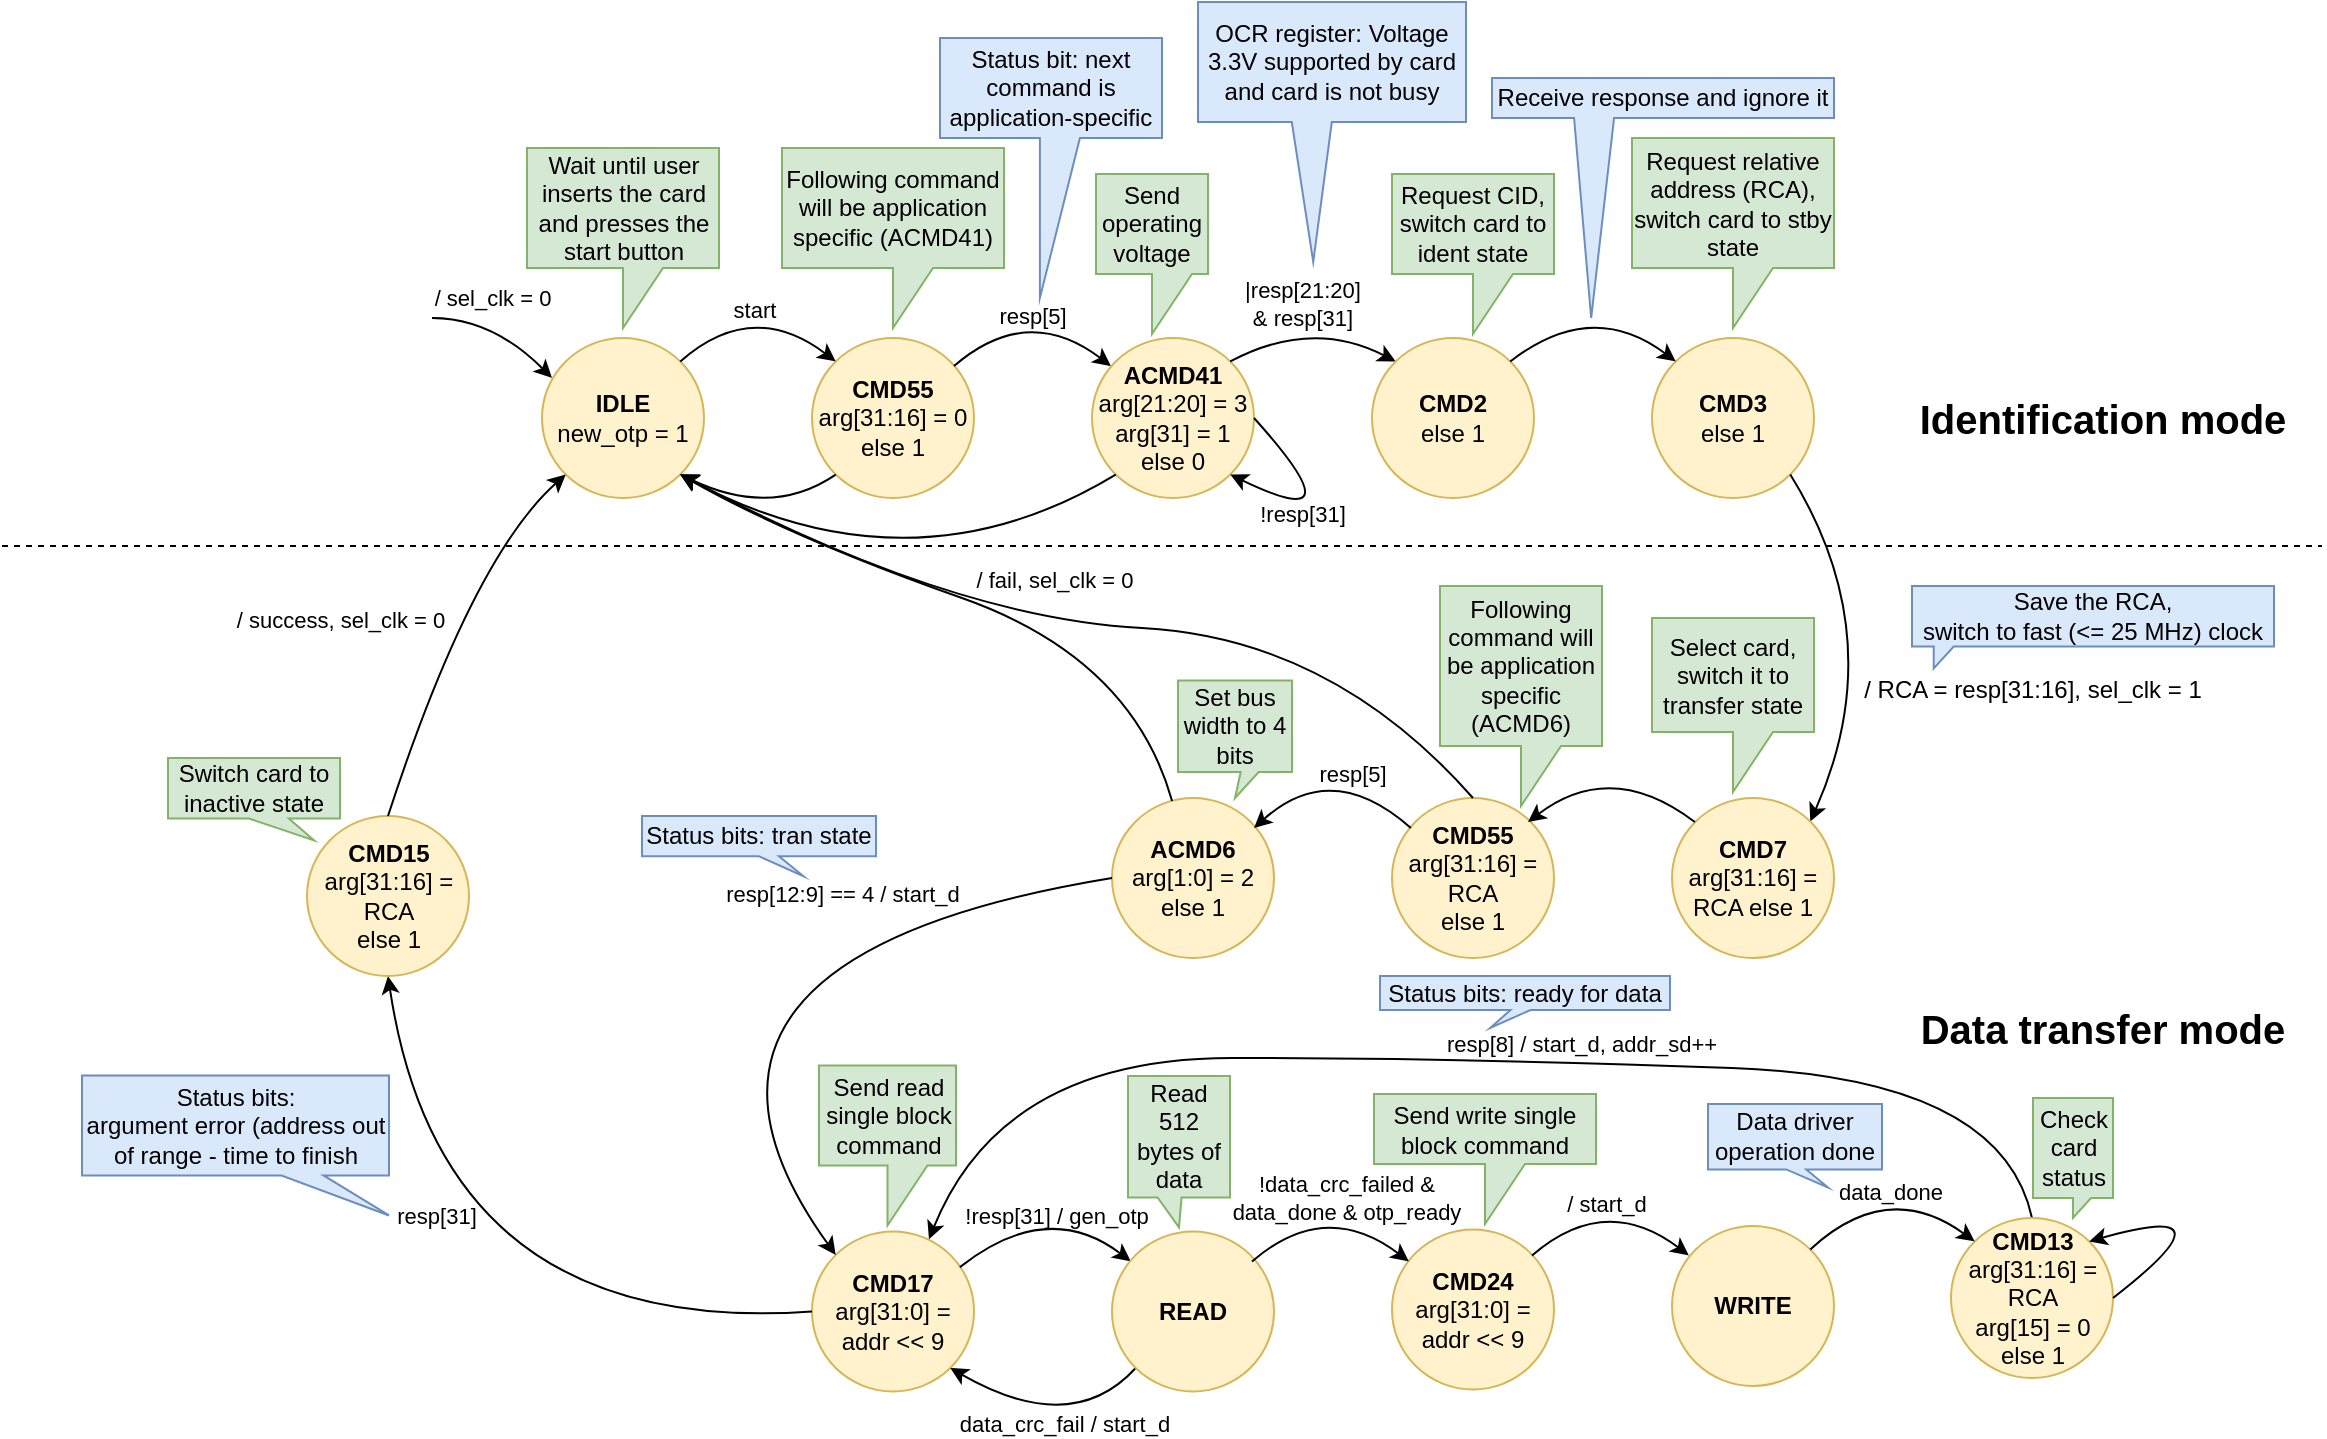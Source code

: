 <mxfile version="20.8.10" type="device"><diagram id="W-F6sWLnjnpeOiXVLfIf" name="Страница 1"><mxGraphModel dx="918" dy="593" grid="1" gridSize="10" guides="1" tooltips="1" connect="1" arrows="1" fold="1" page="1" pageScale="1" pageWidth="1169" pageHeight="827" math="0" shadow="0"><root><mxCell id="0"/><mxCell id="1" parent="0"/><mxCell id="KcrwTRFAVIsgEg5xFYBQ-48" value="&lt;b&gt;IDLE&lt;/b&gt;&lt;br&gt;new_otp = 1" style="ellipse;whiteSpace=wrap;html=1;aspect=fixed;fillColor=#fff2cc;strokeColor=#d6b656;" parent="1" vertex="1"><mxGeometry x="270" y="230" width="81" height="80" as="geometry"/></mxCell><mxCell id="KcrwTRFAVIsgEg5xFYBQ-49" value="&lt;b&gt;CMD55&lt;br&gt;&lt;/b&gt;arg[31:16] = 0&lt;br&gt;else 1" style="ellipse;whiteSpace=wrap;html=1;aspect=fixed;fillColor=#fff2cc;strokeColor=#d6b656;" parent="1" vertex="1"><mxGeometry x="405" y="230" width="81" height="80" as="geometry"/></mxCell><mxCell id="KcrwTRFAVIsgEg5xFYBQ-50" value="" style="curved=1;endArrow=classic;html=1;rounded=0;" parent="1" edge="1"><mxGeometry width="50" height="50" relative="1" as="geometry"><mxPoint x="215" y="220" as="sourcePoint"/><mxPoint x="275" y="250" as="targetPoint"/><Array as="points"><mxPoint x="245.0" y="220"/></Array></mxGeometry></mxCell><mxCell id="V_0UxdWH2Facl6ypG54b-16" value="/ sel_clk = 0" style="edgeLabel;html=1;align=center;verticalAlign=middle;resizable=0;points=[];" parent="KcrwTRFAVIsgEg5xFYBQ-50" vertex="1" connectable="0"><mxGeometry x="-0.392" y="-4" relative="1" as="geometry"><mxPoint x="8" y="-14" as="offset"/></mxGeometry></mxCell><mxCell id="KcrwTRFAVIsgEg5xFYBQ-52" value="" style="curved=1;endArrow=classic;html=1;rounded=0;entryX=0;entryY=0;entryDx=0;entryDy=0;exitX=1;exitY=0;exitDx=0;exitDy=0;" parent="1" source="KcrwTRFAVIsgEg5xFYBQ-48" target="KcrwTRFAVIsgEg5xFYBQ-49" edge="1"><mxGeometry width="50" height="50" relative="1" as="geometry"><mxPoint x="350" y="250" as="sourcePoint"/><mxPoint x="400" y="200" as="targetPoint"/><Array as="points"><mxPoint x="375" y="210"/></Array></mxGeometry></mxCell><mxCell id="KcrwTRFAVIsgEg5xFYBQ-53" value="start" style="edgeLabel;html=1;align=center;verticalAlign=middle;resizable=0;points=[];" parent="KcrwTRFAVIsgEg5xFYBQ-52" vertex="1" connectable="0"><mxGeometry x="-0.276" y="-9" relative="1" as="geometry"><mxPoint x="3" y="-9" as="offset"/></mxGeometry></mxCell><mxCell id="KcrwTRFAVIsgEg5xFYBQ-54" value="&lt;b&gt;ACMD41&lt;/b&gt;&lt;br&gt;arg[21:20] = 3&lt;br&gt;arg[31] = 1&lt;br&gt;else 0" style="ellipse;whiteSpace=wrap;html=1;aspect=fixed;fillColor=#fff2cc;strokeColor=#d6b656;" parent="1" vertex="1"><mxGeometry x="545" y="230" width="81" height="80" as="geometry"/></mxCell><mxCell id="KcrwTRFAVIsgEg5xFYBQ-57" value="" style="curved=1;endArrow=classic;html=1;rounded=0;entryX=0;entryY=0;entryDx=0;entryDy=0;exitX=1;exitY=0;exitDx=0;exitDy=0;" parent="1" edge="1"><mxGeometry width="50" height="50" relative="1" as="geometry"><mxPoint x="476" y="244" as="sourcePoint"/><mxPoint x="554.431" y="244" as="targetPoint"/><Array as="points"><mxPoint x="512.716" y="212.284"/></Array></mxGeometry></mxCell><mxCell id="O6xWV5hV_0OxlYaLfOpM-2" value="resp[5]" style="edgeLabel;html=1;align=center;verticalAlign=middle;resizable=0;points=[];" parent="KcrwTRFAVIsgEg5xFYBQ-57" vertex="1" connectable="0"><mxGeometry x="-0.367" y="-7" relative="1" as="geometry"><mxPoint x="10" y="-10" as="offset"/></mxGeometry></mxCell><mxCell id="6fM3Hw9QbUDeKjKxUOuF-47" value="" style="curved=1;endArrow=classic;html=1;rounded=0;exitX=1;exitY=0;exitDx=0;exitDy=0;entryX=0;entryY=0;entryDx=0;entryDy=0;" parent="1" source="KcrwTRFAVIsgEg5xFYBQ-54" target="6fM3Hw9QbUDeKjKxUOuF-49" edge="1"><mxGeometry width="50" height="50" relative="1" as="geometry"><mxPoint x="425" y="270" as="sourcePoint"/><mxPoint x="755" y="250" as="targetPoint"/><Array as="points"><mxPoint x="655" y="220"/></Array></mxGeometry></mxCell><mxCell id="6fM3Hw9QbUDeKjKxUOuF-48" value="|resp[21:20]&lt;br&gt;&amp;amp; resp[31]" style="edgeLabel;html=1;align=center;verticalAlign=middle;resizable=0;points=[];" parent="6fM3Hw9QbUDeKjKxUOuF-47" vertex="1" connectable="0"><mxGeometry x="0.339" y="-23" relative="1" as="geometry"><mxPoint x="-9" y="-35" as="offset"/></mxGeometry></mxCell><mxCell id="6fM3Hw9QbUDeKjKxUOuF-49" value="&lt;b&gt;CMD2&lt;/b&gt;&lt;br&gt;else 1" style="ellipse;whiteSpace=wrap;html=1;aspect=fixed;fillColor=#fff2cc;strokeColor=#d6b656;" parent="1" vertex="1"><mxGeometry x="685" y="230" width="81" height="80" as="geometry"/></mxCell><mxCell id="6fM3Hw9QbUDeKjKxUOuF-52" value="" style="curved=1;endArrow=classic;html=1;rounded=0;exitX=0;exitY=1;exitDx=0;exitDy=0;entryX=1;entryY=1;entryDx=0;entryDy=0;" parent="1" source="KcrwTRFAVIsgEg5xFYBQ-54" target="KcrwTRFAVIsgEg5xFYBQ-48" edge="1"><mxGeometry width="50" height="50" relative="1" as="geometry"><mxPoint x="623.284" y="308.284" as="sourcePoint"/><mxPoint x="595" y="320" as="targetPoint"/><Array as="points"><mxPoint x="455" y="360"/></Array></mxGeometry></mxCell><mxCell id="6fM3Hw9QbUDeKjKxUOuF-54" value="&lt;b&gt;CMD3&lt;/b&gt;&lt;br&gt;else 1" style="ellipse;whiteSpace=wrap;html=1;aspect=fixed;fillColor=#fff2cc;strokeColor=#d6b656;" parent="1" vertex="1"><mxGeometry x="825" y="230" width="81" height="80" as="geometry"/></mxCell><mxCell id="6fM3Hw9QbUDeKjKxUOuF-55" value="" style="curved=1;endArrow=classic;html=1;rounded=0;exitX=1;exitY=0;exitDx=0;exitDy=0;entryX=0;entryY=0;entryDx=0;entryDy=0;" parent="1" source="6fM3Hw9QbUDeKjKxUOuF-49" target="6fM3Hw9QbUDeKjKxUOuF-54" edge="1"><mxGeometry width="50" height="50" relative="1" as="geometry"><mxPoint x="615" y="260" as="sourcePoint"/><mxPoint x="665" y="210" as="targetPoint"/><Array as="points"><mxPoint x="795" y="210"/></Array></mxGeometry></mxCell><mxCell id="6fM3Hw9QbUDeKjKxUOuF-58" value="/ RCA = resp[31:16], sel_clk = 1" style="text;html=1;align=center;verticalAlign=middle;resizable=0;points=[];autosize=1;strokeColor=none;fillColor=none;" parent="1" vertex="1"><mxGeometry x="920" y="391" width="190" height="30" as="geometry"/></mxCell><mxCell id="6fM3Hw9QbUDeKjKxUOuF-59" value="" style="curved=1;endArrow=classic;html=1;rounded=0;exitX=1;exitY=1;exitDx=0;exitDy=0;entryX=1;entryY=0;entryDx=0;entryDy=0;" parent="1" source="6fM3Hw9QbUDeKjKxUOuF-54" target="6fM3Hw9QbUDeKjKxUOuF-60" edge="1"><mxGeometry width="50" height="50" relative="1" as="geometry"><mxPoint x="835" y="450" as="sourcePoint"/><mxPoint x="865" y="380" as="targetPoint"/><Array as="points"><mxPoint x="945" y="380"/></Array></mxGeometry></mxCell><mxCell id="6fM3Hw9QbUDeKjKxUOuF-60" value="&lt;b&gt;CMD7&lt;/b&gt;&lt;br&gt;arg[31:16] = RCA else 1" style="ellipse;whiteSpace=wrap;html=1;aspect=fixed;fillColor=#fff2cc;strokeColor=#d6b656;" parent="1" vertex="1"><mxGeometry x="835" y="460" width="81" height="80" as="geometry"/></mxCell><mxCell id="O6xWV5hV_0OxlYaLfOpM-1" value="&lt;b&gt;CMD55&lt;/b&gt;&lt;br&gt;arg[31:16] = RCA&lt;br&gt;else 1" style="ellipse;whiteSpace=wrap;html=1;aspect=fixed;fillColor=#fff2cc;strokeColor=#d6b656;" parent="1" vertex="1"><mxGeometry x="695" y="460" width="81" height="80" as="geometry"/></mxCell><mxCell id="iV3B52UpifQztuAh5zCx-1" value="" style="curved=1;endArrow=none;html=1;rounded=0;exitX=1;exitY=0;exitDx=0;exitDy=0;entryX=0;entryY=0;entryDx=0;entryDy=0;startArrow=classic;startFill=1;endFill=0;" parent="1" edge="1"><mxGeometry width="50" height="50" relative="1" as="geometry"><mxPoint x="763" y="472" as="sourcePoint"/><mxPoint x="846.431" y="472.0" as="targetPoint"/><Array as="points"><mxPoint x="804.716" y="440.284"/></Array></mxGeometry></mxCell><mxCell id="iV3B52UpifQztuAh5zCx-2" value="&lt;b&gt;ACMD6&lt;/b&gt;&lt;br&gt;arg[1:0] = 2&lt;br&gt;else 1" style="ellipse;whiteSpace=wrap;html=1;aspect=fixed;fillColor=#fff2cc;strokeColor=#d6b656;" parent="1" vertex="1"><mxGeometry x="555" y="460" width="81" height="80" as="geometry"/></mxCell><mxCell id="iV3B52UpifQztuAh5zCx-3" value="" style="curved=1;endArrow=none;html=1;rounded=0;entryX=0;entryY=0;entryDx=0;entryDy=0;exitX=1;exitY=0;exitDx=0;exitDy=0;startArrow=classic;startFill=1;endFill=0;" parent="1" edge="1"><mxGeometry width="50" height="50" relative="1" as="geometry"><mxPoint x="626" y="475" as="sourcePoint"/><mxPoint x="704.431" y="475" as="targetPoint"/><Array as="points"><mxPoint x="665" y="440"/></Array></mxGeometry></mxCell><mxCell id="iV3B52UpifQztuAh5zCx-4" value="resp[5]" style="edgeLabel;html=1;align=center;verticalAlign=middle;resizable=0;points=[];" parent="iV3B52UpifQztuAh5zCx-3" vertex="1" connectable="0"><mxGeometry x="-0.367" y="-7" relative="1" as="geometry"><mxPoint x="19" y="-10" as="offset"/></mxGeometry></mxCell><mxCell id="iV3B52UpifQztuAh5zCx-8" value="&lt;b&gt;CMD17&lt;/b&gt;&lt;br&gt;arg[31:0] = addr &amp;lt;&amp;lt; 9" style="ellipse;whiteSpace=wrap;html=1;aspect=fixed;fillColor=#fff2cc;strokeColor=#d6b656;" parent="1" vertex="1"><mxGeometry x="405" y="676.72" width="81" height="80" as="geometry"/></mxCell><mxCell id="iV3B52UpifQztuAh5zCx-9" value="" style="curved=1;endArrow=none;html=1;rounded=0;exitX=0;exitY=0;exitDx=0;exitDy=0;startArrow=classic;startFill=1;endFill=0;entryX=0;entryY=0.5;entryDx=0;entryDy=0;" parent="1" source="iV3B52UpifQztuAh5zCx-8" target="iV3B52UpifQztuAh5zCx-2" edge="1"><mxGeometry width="50" height="50" relative="1" as="geometry"><mxPoint x="348" y="472.0" as="sourcePoint"/><mxPoint x="310.5" y="540" as="targetPoint"/><Array as="points"><mxPoint x="310" y="540"/></Array></mxGeometry></mxCell><mxCell id="iV3B52UpifQztuAh5zCx-10" value="resp[12:9] == 4 / start_d" style="edgeLabel;html=1;align=center;verticalAlign=middle;resizable=0;points=[];" parent="iV3B52UpifQztuAh5zCx-9" vertex="1" connectable="0"><mxGeometry x="0.233" y="-13" relative="1" as="geometry"><mxPoint x="26" y="-32" as="offset"/></mxGeometry></mxCell><mxCell id="iV3B52UpifQztuAh5zCx-11" value="&lt;b&gt;CMD24&lt;/b&gt;&lt;br&gt;arg[31:0] = addr &amp;lt;&amp;lt; 9" style="ellipse;whiteSpace=wrap;html=1;aspect=fixed;fillColor=#fff2cc;strokeColor=#d6b656;" parent="1" vertex="1"><mxGeometry x="695" y="675.72" width="81" height="80" as="geometry"/></mxCell><mxCell id="iV3B52UpifQztuAh5zCx-12" value="" style="curved=1;endArrow=classic;html=1;rounded=0;entryX=0;entryY=0;entryDx=0;entryDy=0;exitX=0.913;exitY=0.223;exitDx=0;exitDy=0;exitPerimeter=0;" parent="1" source="iV3B52UpifQztuAh5zCx-8" edge="1"><mxGeometry width="50" height="50" relative="1" as="geometry"><mxPoint x="486" y="691.72" as="sourcePoint"/><mxPoint x="564.431" y="691.72" as="targetPoint"/><Array as="points"><mxPoint x="522.716" y="660.004"/></Array></mxGeometry></mxCell><mxCell id="iV3B52UpifQztuAh5zCx-13" value="!resp[31] / gen_otp" style="edgeLabel;html=1;align=center;verticalAlign=middle;resizable=0;points=[];labelBackgroundColor=none;" parent="iV3B52UpifQztuAh5zCx-12" vertex="1" connectable="0"><mxGeometry x="-0.367" y="-7" relative="1" as="geometry"><mxPoint x="17" y="-10" as="offset"/></mxGeometry></mxCell><mxCell id="iV3B52UpifQztuAh5zCx-14" value="" style="curved=1;endArrow=classic;html=1;rounded=0;entryX=0.722;entryY=0.049;entryDx=0;entryDy=0;exitX=0.5;exitY=0;exitDx=0;exitDy=0;entryPerimeter=0;" parent="1" source="VsDgVY1mapcM0dcm-Scq-1" target="iV3B52UpifQztuAh5zCx-8" edge="1"><mxGeometry width="50" height="50" relative="1" as="geometry"><mxPoint x="545" y="570" as="sourcePoint"/><mxPoint x="492.84" y="513.6" as="targetPoint"/><Array as="points"><mxPoint x="1000" y="600"/><mxPoint x="730" y="590"/><mxPoint x="500" y="590"/></Array></mxGeometry></mxCell><mxCell id="2bQfTvNvb8pTR67cu4QD-1" value="&amp;nbsp;resp[8] / start_d, addr_sd++" style="edgeLabel;html=1;align=center;verticalAlign=middle;resizable=0;points=[];" parent="iV3B52UpifQztuAh5zCx-14" vertex="1" connectable="0"><mxGeometry x="-0.223" y="13" relative="1" as="geometry"><mxPoint x="-23" y="-23" as="offset"/></mxGeometry></mxCell><mxCell id="iV3B52UpifQztuAh5zCx-16" value="" style="curved=1;endArrow=classic;html=1;rounded=0;exitX=0;exitY=0.5;exitDx=0;exitDy=0;entryX=0.5;entryY=1;entryDx=0;entryDy=0;" parent="1" source="iV3B52UpifQztuAh5zCx-8" target="iV3B52UpifQztuAh5zCx-20" edge="1"><mxGeometry width="50" height="50" relative="1" as="geometry"><mxPoint x="536" y="374.0" as="sourcePoint"/><mxPoint x="255" y="560" as="targetPoint"/><Array as="points"><mxPoint x="220" y="730"/></Array></mxGeometry></mxCell><mxCell id="iV3B52UpifQztuAh5zCx-18" value="resp[31]" style="edgeLabel;html=1;align=center;verticalAlign=middle;resizable=0;points=[];" parent="iV3B52UpifQztuAh5zCx-16" vertex="1" connectable="0"><mxGeometry x="0.31" y="-50" relative="1" as="geometry"><mxPoint x="-44" y="2" as="offset"/></mxGeometry></mxCell><mxCell id="iV3B52UpifQztuAh5zCx-20" value="&lt;b&gt;CMD15&lt;/b&gt;&lt;br&gt;arg[31:16] = RCA&lt;br&gt;else 1" style="ellipse;whiteSpace=wrap;html=1;aspect=fixed;fillColor=#fff2cc;strokeColor=#d6b656;" parent="1" vertex="1"><mxGeometry x="152.5" y="469" width="81" height="80" as="geometry"/></mxCell><mxCell id="iV3B52UpifQztuAh5zCx-21" value="" style="curved=1;endArrow=classic;html=1;rounded=0;entryX=0;entryY=1;entryDx=0;entryDy=0;exitX=0.5;exitY=0;exitDx=0;exitDy=0;" parent="1" source="iV3B52UpifQztuAh5zCx-20" target="KcrwTRFAVIsgEg5xFYBQ-48" edge="1"><mxGeometry width="50" height="50" relative="1" as="geometry"><mxPoint x="164" y="481" as="sourcePoint"/><mxPoint x="373.431" y="350" as="targetPoint"/><Array as="points"><mxPoint x="235" y="340"/></Array></mxGeometry></mxCell><mxCell id="iV3B52UpifQztuAh5zCx-22" value="/ success, sel_clk = 0" style="edgeLabel;html=1;align=center;verticalAlign=middle;resizable=0;points=[];" parent="iV3B52UpifQztuAh5zCx-21" vertex="1" connectable="0"><mxGeometry x="-0.367" y="-7" relative="1" as="geometry"><mxPoint x="-50" y="-41" as="offset"/></mxGeometry></mxCell><mxCell id="P_UbjwU8ogQ2rOzhuxDt-1" value="Wait until user inserts the card and presses the start button" style="shape=callout;whiteSpace=wrap;html=1;perimeter=calloutPerimeter;fillColor=#d5e8d4;strokeColor=#82b366;" parent="1" vertex="1"><mxGeometry x="262.5" y="135" width="96" height="90" as="geometry"/></mxCell><mxCell id="P_UbjwU8ogQ2rOzhuxDt-2" value="Following command will be application specific (ACMD41)" style="shape=callout;whiteSpace=wrap;html=1;perimeter=calloutPerimeter;fillColor=#d5e8d4;strokeColor=#82b366;" parent="1" vertex="1"><mxGeometry x="390" y="135" width="111" height="90" as="geometry"/></mxCell><mxCell id="P_UbjwU8ogQ2rOzhuxDt-4" value="" style="curved=1;endArrow=classic;html=1;rounded=0;exitX=0;exitY=1;exitDx=0;exitDy=0;entryX=1;entryY=1;entryDx=0;entryDy=0;" parent="1" source="KcrwTRFAVIsgEg5xFYBQ-49" target="KcrwTRFAVIsgEg5xFYBQ-48" edge="1"><mxGeometry width="50" height="50" relative="1" as="geometry"><mxPoint x="404.996" y="299.144" as="sourcePoint"/><mxPoint x="186.564" y="299.144" as="targetPoint"/><Array as="points"><mxPoint x="385" y="320"/></Array></mxGeometry></mxCell><mxCell id="P_UbjwU8ogQ2rOzhuxDt-5" value="/ fail, sel_clk = 0" style="edgeLabel;html=1;align=center;verticalAlign=middle;resizable=0;points=[];" parent="P_UbjwU8ogQ2rOzhuxDt-4" vertex="1" connectable="0"><mxGeometry x="0.339" y="-23" relative="1" as="geometry"><mxPoint x="150" y="61" as="offset"/></mxGeometry></mxCell><mxCell id="P_UbjwU8ogQ2rOzhuxDt-6" value="" style="curved=1;endArrow=classic;html=1;rounded=0;exitX=0.5;exitY=0;exitDx=0;exitDy=0;entryX=1;entryY=1;entryDx=0;entryDy=0;" parent="1" source="O6xWV5hV_0OxlYaLfOpM-1" target="KcrwTRFAVIsgEg5xFYBQ-48" edge="1"><mxGeometry width="50" height="50" relative="1" as="geometry"><mxPoint x="625" y="320" as="sourcePoint"/><mxPoint x="406.569" y="320.0" as="targetPoint"/><Array as="points"><mxPoint x="665" y="380"/><mxPoint x="475" y="370"/></Array></mxGeometry></mxCell><mxCell id="P_UbjwU8ogQ2rOzhuxDt-9" value="" style="curved=1;endArrow=classic;html=1;rounded=0;exitX=0.371;exitY=0.019;exitDx=0;exitDy=0;entryX=1;entryY=1;entryDx=0;entryDy=0;exitPerimeter=0;" parent="1" source="iV3B52UpifQztuAh5zCx-2" target="KcrwTRFAVIsgEg5xFYBQ-48" edge="1"><mxGeometry width="50" height="50" relative="1" as="geometry"><mxPoint x="613.436" y="350.004" as="sourcePoint"/><mxPoint x="395.004" y="350.004" as="targetPoint"/><Array as="points"><mxPoint x="565" y="390"/><mxPoint x="395" y="330"/></Array></mxGeometry></mxCell><mxCell id="P_UbjwU8ogQ2rOzhuxDt-16" value="Send read single block command" style="shape=callout;whiteSpace=wrap;html=1;perimeter=calloutPerimeter;fillColor=#d5e8d4;strokeColor=#82b366;" parent="1" vertex="1"><mxGeometry x="408.5" y="593.72" width="68.5" height="80" as="geometry"/></mxCell><mxCell id="P_UbjwU8ogQ2rOzhuxDt-17" value="Send write single block command" style="shape=callout;whiteSpace=wrap;html=1;perimeter=calloutPerimeter;fillColor=#d5e8d4;strokeColor=#82b366;" parent="1" vertex="1"><mxGeometry x="686" y="608" width="111" height="65" as="geometry"/></mxCell><mxCell id="P_UbjwU8ogQ2rOzhuxDt-18" value="Switch card to inactive state" style="shape=callout;whiteSpace=wrap;html=1;perimeter=calloutPerimeter;fillColor=#d5e8d4;strokeColor=#82b366;position2=0.85;base=20;size=11;position=0.47;" parent="1" vertex="1"><mxGeometry x="83" y="440" width="86" height="41.25" as="geometry"/></mxCell><mxCell id="P_UbjwU8ogQ2rOzhuxDt-19" value="Set bus width to 4 bits" style="shape=callout;whiteSpace=wrap;html=1;perimeter=calloutPerimeter;fillColor=#d5e8d4;strokeColor=#82b366;size=13;position=0.55;base=9;" parent="1" vertex="1"><mxGeometry x="588" y="401.25" width="57" height="58.75" as="geometry"/></mxCell><mxCell id="P_UbjwU8ogQ2rOzhuxDt-20" value="Following command will be application specific (ACMD6)" style="shape=callout;whiteSpace=wrap;html=1;perimeter=calloutPerimeter;fillColor=#d5e8d4;strokeColor=#82b366;" parent="1" vertex="1"><mxGeometry x="719" y="354" width="81" height="110" as="geometry"/></mxCell><mxCell id="P_UbjwU8ogQ2rOzhuxDt-21" value="Send operating voltage" style="shape=callout;whiteSpace=wrap;html=1;perimeter=calloutPerimeter;fillColor=#d5e8d4;strokeColor=#82b366;" parent="1" vertex="1"><mxGeometry x="547" y="148" width="56" height="80" as="geometry"/></mxCell><mxCell id="P_UbjwU8ogQ2rOzhuxDt-24" value="Request CID, switch card to ident state" style="shape=callout;whiteSpace=wrap;html=1;perimeter=calloutPerimeter;fillColor=#d5e8d4;strokeColor=#82b366;" parent="1" vertex="1"><mxGeometry x="695" y="148" width="81" height="80" as="geometry"/></mxCell><mxCell id="P_UbjwU8ogQ2rOzhuxDt-25" value="Request relative address (RCA), switch card to stby state" style="shape=callout;whiteSpace=wrap;html=1;perimeter=calloutPerimeter;fillColor=#d5e8d4;strokeColor=#82b366;" parent="1" vertex="1"><mxGeometry x="815" y="130" width="101" height="95" as="geometry"/></mxCell><mxCell id="P_UbjwU8ogQ2rOzhuxDt-26" value="" style="endArrow=none;dashed=1;html=1;rounded=0;" parent="1" edge="1"><mxGeometry width="50" height="50" relative="1" as="geometry"><mxPoint y="334" as="sourcePoint"/><mxPoint x="1160" y="334" as="targetPoint"/></mxGeometry></mxCell><mxCell id="P_UbjwU8ogQ2rOzhuxDt-27" value="&lt;font style=&quot;font-size: 20px;&quot;&gt;&lt;b&gt;Identification mode&lt;/b&gt;&lt;/font&gt;" style="text;html=1;strokeColor=none;fillColor=none;align=center;verticalAlign=middle;whiteSpace=wrap;rounded=0;labelBackgroundColor=none;" parent="1" vertex="1"><mxGeometry x="955" y="255" width="191" height="30" as="geometry"/></mxCell><mxCell id="P_UbjwU8ogQ2rOzhuxDt-28" value="&lt;font style=&quot;font-size: 20px;&quot;&gt;&lt;b&gt;Data transfer mode&lt;/b&gt;&lt;/font&gt;" style="text;html=1;strokeColor=none;fillColor=none;align=center;verticalAlign=middle;whiteSpace=wrap;rounded=0;labelBackgroundColor=none;" parent="1" vertex="1"><mxGeometry x="955" y="560" width="191" height="30" as="geometry"/></mxCell><mxCell id="V_0UxdWH2Facl6ypG54b-1" value="Select card, switch it to transfer state" style="shape=callout;whiteSpace=wrap;html=1;perimeter=calloutPerimeter;fillColor=#d5e8d4;strokeColor=#82b366;" parent="1" vertex="1"><mxGeometry x="825" y="370" width="81" height="87" as="geometry"/></mxCell><mxCell id="V_0UxdWH2Facl6ypG54b-4" value="Status bit: next command is application-specific" style="shape=callout;whiteSpace=wrap;html=1;perimeter=calloutPerimeter;fillColor=#dae8fc;strokeColor=#6c8ebf;size=80;position=0.45;position2=0.45;" parent="1" vertex="1"><mxGeometry x="469" y="80" width="111" height="130" as="geometry"/></mxCell><mxCell id="V_0UxdWH2Facl6ypG54b-5" value="OCR register: Voltage 3.3V supported by card and card is not busy" style="shape=callout;whiteSpace=wrap;html=1;perimeter=calloutPerimeter;fillColor=#dae8fc;strokeColor=#6c8ebf;size=70;position=0.35;position2=0.43;" parent="1" vertex="1"><mxGeometry x="598" y="62" width="134" height="130" as="geometry"/></mxCell><mxCell id="V_0UxdWH2Facl6ypG54b-6" value="Receive response and ignore it" style="shape=callout;whiteSpace=wrap;html=1;perimeter=calloutPerimeter;fillColor=#dae8fc;strokeColor=#6c8ebf;size=100;position=0.24;position2=0.29;" parent="1" vertex="1"><mxGeometry x="745" y="100" width="171" height="120" as="geometry"/></mxCell><mxCell id="V_0UxdWH2Facl6ypG54b-7" value="Save the RCA,&lt;br&gt;switch to fast (&amp;lt;= 25 MHz) clock" style="shape=callout;whiteSpace=wrap;html=1;perimeter=calloutPerimeter;fillColor=#dae8fc;strokeColor=#6c8ebf;size=11;position=0.06;position2=0.06;base=10;" parent="1" vertex="1"><mxGeometry x="955" y="354" width="181" height="41.25" as="geometry"/></mxCell><mxCell id="V_0UxdWH2Facl6ypG54b-12" value="Status bits: tran state" style="shape=callout;whiteSpace=wrap;html=1;perimeter=calloutPerimeter;fillColor=#dae8fc;strokeColor=#6c8ebf;size=10;position=0.5;position2=0.69;base=10;" parent="1" vertex="1"><mxGeometry x="320" y="469" width="117" height="30.12" as="geometry"/></mxCell><mxCell id="V_0UxdWH2Facl6ypG54b-15" value="Status bits:&lt;br&gt;argument error (address out of range - time to finish" style="shape=callout;whiteSpace=wrap;html=1;perimeter=calloutPerimeter;fillColor=#dae8fc;strokeColor=#6c8ebf;size=20;position=0.65;position2=1;base=21;" parent="1" vertex="1"><mxGeometry x="40" y="598.72" width="153.5" height="70" as="geometry"/></mxCell><mxCell id="2bQfTvNvb8pTR67cu4QD-4" value="" style="curved=1;endArrow=classic;html=1;rounded=0;exitX=0;exitY=1;exitDx=0;exitDy=0;entryX=1;entryY=1;entryDx=0;entryDy=0;" parent="1" source="2bQfTvNvb8pTR67cu4QD-7" target="iV3B52UpifQztuAh5zCx-8" edge="1"><mxGeometry width="50" height="50" relative="1" as="geometry"><mxPoint x="435" y="700" as="sourcePoint"/><mxPoint x="485" y="650" as="targetPoint"/><Array as="points"><mxPoint x="535" y="780"/></Array></mxGeometry></mxCell><mxCell id="2bQfTvNvb8pTR67cu4QD-5" value="data_crc_fail / start_d" style="edgeLabel;html=1;align=center;verticalAlign=middle;resizable=0;points=[];" parent="2bQfTvNvb8pTR67cu4QD-4" vertex="1" connectable="0"><mxGeometry x="-0.59" y="-2" relative="1" as="geometry"><mxPoint x="-18" y="11" as="offset"/></mxGeometry></mxCell><mxCell id="2bQfTvNvb8pTR67cu4QD-6" value="Read 512 bytes of data" style="shape=callout;whiteSpace=wrap;html=1;perimeter=calloutPerimeter;fillColor=#d5e8d4;strokeColor=#82b366;size=15;position=0.29;base=12;" parent="1" vertex="1"><mxGeometry x="563" y="599" width="51" height="75.72" as="geometry"/></mxCell><mxCell id="2bQfTvNvb8pTR67cu4QD-7" value="&lt;b&gt;READ&lt;/b&gt;" style="ellipse;whiteSpace=wrap;html=1;aspect=fixed;fillColor=#fff2cc;strokeColor=#d6b656;" parent="1" vertex="1"><mxGeometry x="555" y="676.72" width="81" height="80" as="geometry"/></mxCell><mxCell id="2bQfTvNvb8pTR67cu4QD-8" value="&lt;b&gt;WRITE&lt;/b&gt;" style="ellipse;whiteSpace=wrap;html=1;aspect=fixed;fillColor=#fff2cc;strokeColor=#d6b656;" parent="1" vertex="1"><mxGeometry x="835" y="674" width="81" height="80" as="geometry"/></mxCell><mxCell id="2bQfTvNvb8pTR67cu4QD-9" value="" style="curved=1;endArrow=classic;html=1;rounded=0;entryX=0;entryY=0;entryDx=0;entryDy=0;exitX=1;exitY=0;exitDx=0;exitDy=0;" parent="1" edge="1"><mxGeometry width="50" height="50" relative="1" as="geometry"><mxPoint x="625.0" y="691.72" as="sourcePoint"/><mxPoint x="703.431" y="691.72" as="targetPoint"/><Array as="points"><mxPoint x="661.716" y="660.004"/></Array></mxGeometry></mxCell><mxCell id="2bQfTvNvb8pTR67cu4QD-10" value="!data_crc_failed &amp;amp;&lt;br&gt;data_done &amp;amp; otp_ready" style="edgeLabel;html=1;align=center;verticalAlign=middle;resizable=0;points=[];" parent="2bQfTvNvb8pTR67cu4QD-9" vertex="1" connectable="0"><mxGeometry x="-0.367" y="-7" relative="1" as="geometry"><mxPoint x="18" y="-16" as="offset"/></mxGeometry></mxCell><mxCell id="2bQfTvNvb8pTR67cu4QD-11" value="Check card status" style="shape=callout;whiteSpace=wrap;html=1;perimeter=calloutPerimeter;fillColor=#d5e8d4;strokeColor=#82b366;size=10;position=0.5;base=9;position2=0.5;" parent="1" vertex="1"><mxGeometry x="1015.5" y="610" width="40" height="60" as="geometry"/></mxCell><mxCell id="2bQfTvNvb8pTR67cu4QD-12" value="" style="curved=1;endArrow=classic;html=1;rounded=0;entryX=0;entryY=0;entryDx=0;entryDy=0;exitX=1;exitY=0;exitDx=0;exitDy=0;" parent="1" edge="1"><mxGeometry width="50" height="50" relative="1" as="geometry"><mxPoint x="765.0" y="688.72" as="sourcePoint"/><mxPoint x="843.431" y="688.72" as="targetPoint"/><Array as="points"><mxPoint x="801.716" y="657.004"/></Array></mxGeometry></mxCell><mxCell id="hDC2GMiljFMnm66OqVfI-1" value="/ start_d" style="edgeLabel;html=1;align=center;verticalAlign=middle;resizable=0;points=[];" parent="2bQfTvNvb8pTR67cu4QD-12" vertex="1" connectable="0"><mxGeometry x="0.142" y="-10" relative="1" as="geometry"><mxPoint x="-1" y="-8" as="offset"/></mxGeometry></mxCell><mxCell id="6s0Chp6YCJSVpaTD51H_-2" value="" style="curved=1;endArrow=classic;html=1;rounded=0;entryX=1;entryY=1;entryDx=0;entryDy=0;exitX=1;exitY=0.5;exitDx=0;exitDy=0;" parent="1" source="KcrwTRFAVIsgEg5xFYBQ-54" target="KcrwTRFAVIsgEg5xFYBQ-54" edge="1"><mxGeometry width="50" height="50" relative="1" as="geometry"><mxPoint x="630" y="270" as="sourcePoint"/><mxPoint x="707.041" y="251.541" as="targetPoint"/><Array as="points"><mxPoint x="680" y="330"/></Array></mxGeometry></mxCell><mxCell id="6s0Chp6YCJSVpaTD51H_-3" value="!resp[31]" style="edgeLabel;html=1;align=center;verticalAlign=middle;resizable=0;points=[];" parent="6s0Chp6YCJSVpaTD51H_-2" vertex="1" connectable="0"><mxGeometry x="0.339" y="-23" relative="1" as="geometry"><mxPoint x="-20" y="18" as="offset"/></mxGeometry></mxCell><mxCell id="VsDgVY1mapcM0dcm-Scq-1" value="&lt;b&gt;CMD13&lt;/b&gt;&lt;br&gt;arg[31:16] = RCA&lt;br&gt;arg[15] = 0&lt;br&gt;else 1" style="ellipse;whiteSpace=wrap;html=1;aspect=fixed;fillColor=#fff2cc;strokeColor=#d6b656;" vertex="1" parent="1"><mxGeometry x="974.5" y="670" width="81" height="80" as="geometry"/></mxCell><mxCell id="VsDgVY1mapcM0dcm-Scq-4" value="" style="curved=1;endArrow=classic;html=1;rounded=0;entryX=0;entryY=0;entryDx=0;entryDy=0;exitX=1;exitY=0;exitDx=0;exitDy=0;" edge="1" parent="1" source="2bQfTvNvb8pTR67cu4QD-8" target="VsDgVY1mapcM0dcm-Scq-1"><mxGeometry width="50" height="50" relative="1" as="geometry"><mxPoint x="906" y="681.72" as="sourcePoint"/><mxPoint x="984.431" y="681.72" as="targetPoint"/><Array as="points"><mxPoint x="942.716" y="650.004"/></Array></mxGeometry></mxCell><mxCell id="VsDgVY1mapcM0dcm-Scq-5" value="data_done" style="edgeLabel;html=1;align=center;verticalAlign=middle;resizable=0;points=[];" vertex="1" connectable="0" parent="VsDgVY1mapcM0dcm-Scq-4"><mxGeometry x="0.142" y="-10" relative="1" as="geometry"><mxPoint y="-6" as="offset"/></mxGeometry></mxCell><mxCell id="VsDgVY1mapcM0dcm-Scq-6" value="" style="curved=1;endArrow=classic;html=1;rounded=0;entryX=1;entryY=0;entryDx=0;entryDy=0;exitX=1;exitY=0.5;exitDx=0;exitDy=0;" edge="1" parent="1" source="VsDgVY1mapcM0dcm-Scq-1" target="VsDgVY1mapcM0dcm-Scq-1"><mxGeometry width="50" height="50" relative="1" as="geometry"><mxPoint x="913.959" y="695.541" as="sourcePoint"/><mxPoint x="996.541" y="691.541" as="targetPoint"/><Array as="points"><mxPoint x="1120" y="660"/></Array></mxGeometry></mxCell><mxCell id="VsDgVY1mapcM0dcm-Scq-8" value="Status bits: ready for data" style="shape=callout;whiteSpace=wrap;html=1;perimeter=calloutPerimeter;fillColor=#dae8fc;strokeColor=#6c8ebf;size=9;position=0.45;position2=0.38;base=10;" vertex="1" parent="1"><mxGeometry x="689" y="549" width="145" height="26" as="geometry"/></mxCell><mxCell id="VsDgVY1mapcM0dcm-Scq-9" value="Data driver operation done" style="shape=callout;whiteSpace=wrap;html=1;perimeter=calloutPerimeter;fillColor=#dae8fc;strokeColor=#6c8ebf;size=9;position=0.45;position2=0.69;base=10;" vertex="1" parent="1"><mxGeometry x="853" y="613" width="87" height="41.72" as="geometry"/></mxCell></root></mxGraphModel></diagram></mxfile>